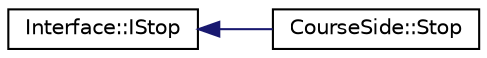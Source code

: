 digraph "Graphical Class Hierarchy"
{
 // LATEX_PDF_SIZE
  edge [fontname="Helvetica",fontsize="10",labelfontname="Helvetica",labelfontsize="10"];
  node [fontname="Helvetica",fontsize="10",shape=record];
  rankdir="LR";
  Node0 [label="Interface::IStop",height=0.2,width=0.4,color="black", fillcolor="white", style="filled",URL="$class_interface_1_1_i_stop.html",tooltip="StopIF is an interface that stops fulfill."];
  Node0 -> Node1 [dir="back",color="midnightblue",fontsize="10",style="solid",fontname="Helvetica"];
  Node1 [label="CourseSide::Stop",height=0.2,width=0.4,color="black", fillcolor="white", style="filled",URL="$class_course_side_1_1_stop.html",tooltip=" "];
}
